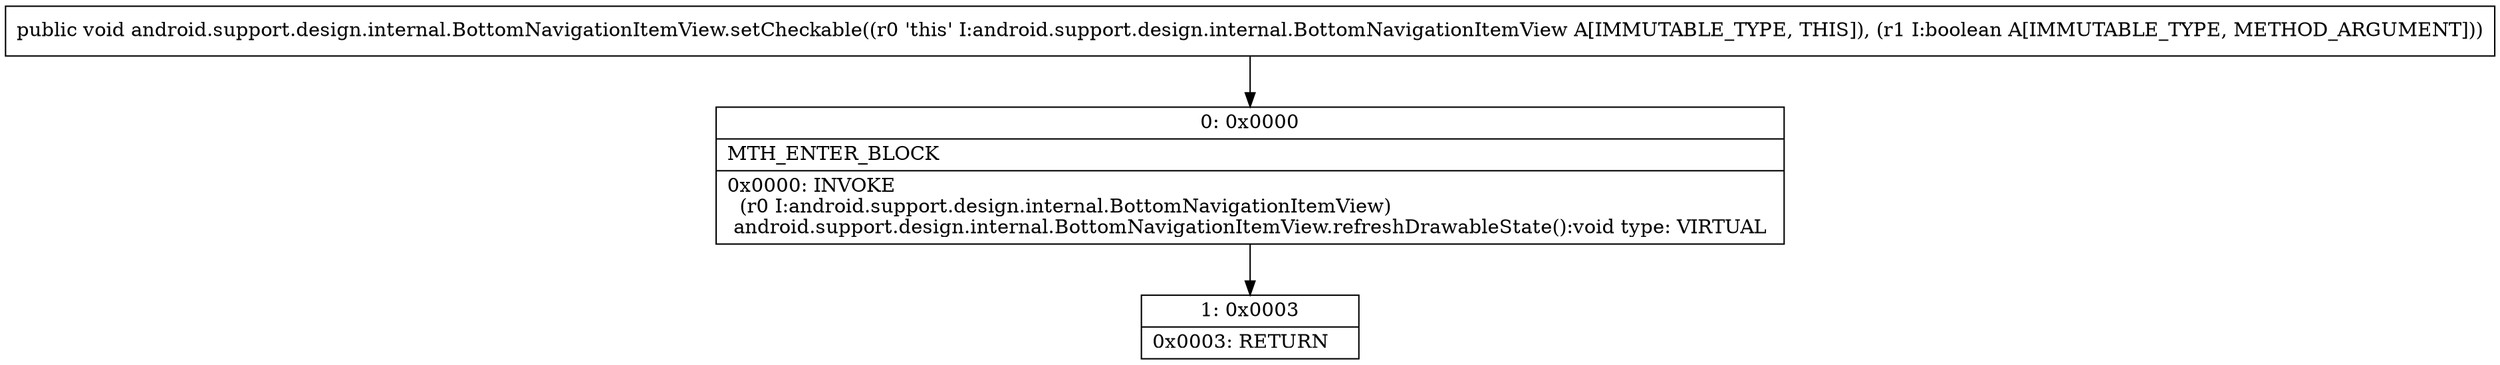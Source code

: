 digraph "CFG forandroid.support.design.internal.BottomNavigationItemView.setCheckable(Z)V" {
Node_0 [shape=record,label="{0\:\ 0x0000|MTH_ENTER_BLOCK\l|0x0000: INVOKE  \l  (r0 I:android.support.design.internal.BottomNavigationItemView)\l android.support.design.internal.BottomNavigationItemView.refreshDrawableState():void type: VIRTUAL \l}"];
Node_1 [shape=record,label="{1\:\ 0x0003|0x0003: RETURN   \l}"];
MethodNode[shape=record,label="{public void android.support.design.internal.BottomNavigationItemView.setCheckable((r0 'this' I:android.support.design.internal.BottomNavigationItemView A[IMMUTABLE_TYPE, THIS]), (r1 I:boolean A[IMMUTABLE_TYPE, METHOD_ARGUMENT])) }"];
MethodNode -> Node_0;
Node_0 -> Node_1;
}

